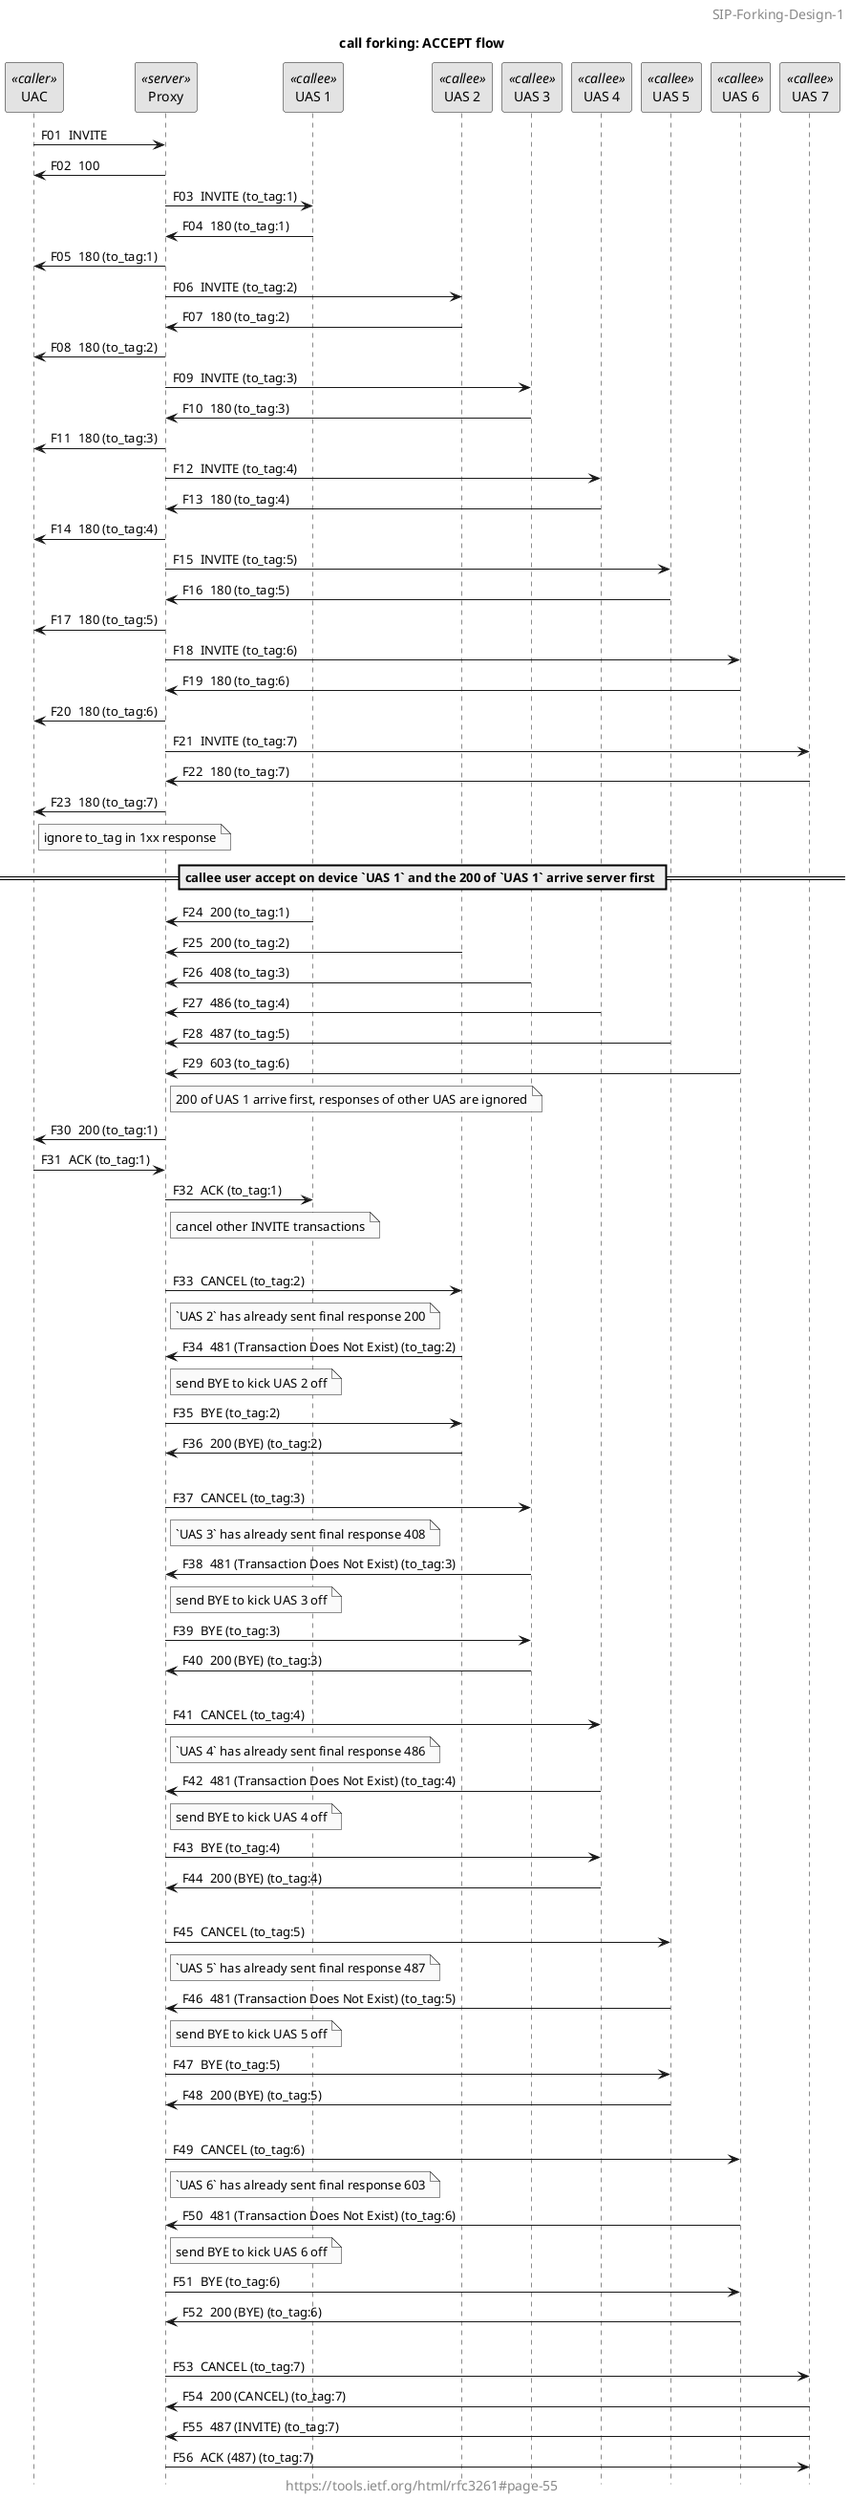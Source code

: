 @startuml
title call forking: ACCEPT flow

skinparam monochrome true
autonumber "F00 "
hide footbox
'skinparam BoxPadding 40

skinparam headerFontSize 14
header SIP-Forking-Design-1

'box "caller"
participant "UAC" as Caller_UAC <<caller>>
'end box

'box "proxy"
participant "Proxy" as Proxy <<server>>
'end box

'box "callee"
participant "UAS 1" as Callee_UAS_1 <<callee>>
participant "UAS 2" as Callee_UAS_2 <<callee>>
participant "UAS 3" as Callee_UAS_3 <<callee>>
participant "UAS 4" as Callee_UAS_4 <<callee>>
participant "UAS 5" as Callee_UAS_5 <<callee>>
participant "UAS 6" as Callee_UAS_6 <<callee>>
participant "UAS 7" as Callee_UAS_7 <<callee>>
'end box

Caller_UAC -> Proxy: INVITE
Caller_UAC <- Proxy: 100

Proxy -> Callee_UAS_1: INVITE (to_tag:1)
Proxy <- Callee_UAS_1: 180 (to_tag:1)
Caller_UAC <- Proxy: 180 (to_tag:1)

Proxy -> Callee_UAS_2: INVITE (to_tag:2)
Proxy <- Callee_UAS_2: 180 (to_tag:2)
Caller_UAC <- Proxy: 180 (to_tag:2)

Proxy -> Callee_UAS_3: INVITE (to_tag:3)
Proxy <- Callee_UAS_3: 180 (to_tag:3)
Caller_UAC <- Proxy: 180 (to_tag:3)

Proxy -> Callee_UAS_4: INVITE (to_tag:4)
Proxy <- Callee_UAS_4: 180 (to_tag:4)
Caller_UAC <- Proxy: 180 (to_tag:4)

Proxy -> Callee_UAS_5: INVITE (to_tag:5)
Proxy <- Callee_UAS_5: 180 (to_tag:5)
Caller_UAC <- Proxy: 180 (to_tag:5)

Proxy -> Callee_UAS_6: INVITE (to_tag:6)
Proxy <- Callee_UAS_6: 180 (to_tag:6)
Caller_UAC <- Proxy: 180 (to_tag:6)

Proxy -> Callee_UAS_7: INVITE (to_tag:7)
Proxy <- Callee_UAS_7: 180 (to_tag:7)
Caller_UAC <- Proxy: 180 (to_tag:7)

note right of Caller_UAC: ignore to_tag in 1xx response

== callee user accept on device `UAS 1` and the 200 of `UAS 1` arrive server first ==

Proxy <- Callee_UAS_1: 200 (to_tag:1)
Proxy <- Callee_UAS_2: 200 (to_tag:2)
Proxy <- Callee_UAS_3: 408 (to_tag:3)
Proxy <- Callee_UAS_4: 486 (to_tag:4)
Proxy <- Callee_UAS_5: 487 (to_tag:5)
Proxy <- Callee_UAS_6: 603 (to_tag:6)
note right of Proxy: 200 of UAS 1 arrive first, responses of other UAS are ignored
Caller_UAC <- Proxy: 200 (to_tag:1)
Caller_UAC -> Proxy: ACK (to_tag:1)
Proxy -> Callee_UAS_1: ACK (to_tag:1)
note right of Proxy: cancel other INVITE transactions
|||
Proxy -> Callee_UAS_2: CANCEL (to_tag:2)
note right of Proxy: `UAS 2` has already sent final response 200
Proxy <- Callee_UAS_2: 481 (Transaction Does Not Exist) (to_tag:2)
note right of Proxy: send BYE to kick UAS 2 off 
Proxy -> Callee_UAS_2: BYE (to_tag:2)
Proxy <- Callee_UAS_2: 200 (BYE) (to_tag:2)
|||
Proxy -> Callee_UAS_3: CANCEL (to_tag:3)
note right of Proxy: `UAS 3` has already sent final response 408
Proxy <- Callee_UAS_3: 481 (Transaction Does Not Exist) (to_tag:3)
note right of Proxy: send BYE to kick UAS 3 off 
Proxy -> Callee_UAS_3: BYE (to_tag:3)
Proxy <- Callee_UAS_3: 200 (BYE) (to_tag:3)
|||
Proxy -> Callee_UAS_4: CANCEL (to_tag:4)
note right of Proxy: `UAS 4` has already sent final response 486
Proxy <- Callee_UAS_4: 481 (Transaction Does Not Exist) (to_tag:4)
note right of Proxy: send BYE to kick UAS 4 off 
Proxy -> Callee_UAS_4: BYE (to_tag:4)
Proxy <- Callee_UAS_4: 200 (BYE) (to_tag:4)
|||
Proxy -> Callee_UAS_5: CANCEL (to_tag:5)
note right of Proxy: `UAS 5` has already sent final response 487
Proxy <- Callee_UAS_5: 481 (Transaction Does Not Exist) (to_tag:5)
note right of Proxy: send BYE to kick UAS 5 off 
Proxy -> Callee_UAS_5: BYE (to_tag:5)
Proxy <- Callee_UAS_5: 200 (BYE) (to_tag:5)
|||
Proxy -> Callee_UAS_6: CANCEL (to_tag:6)
note right of Proxy: `UAS 6` has already sent final response 603
Proxy <- Callee_UAS_6: 481 (Transaction Does Not Exist) (to_tag:6)
note right of Proxy: send BYE to kick UAS 6 off 
Proxy -> Callee_UAS_6: BYE (to_tag:6)
Proxy <- Callee_UAS_6: 200 (BYE) (to_tag:6)
|||
Proxy -> Callee_UAS_7: CANCEL (to_tag:7)
Proxy <- Callee_UAS_7: 200 (CANCEL) (to_tag:7)
Proxy <- Callee_UAS_7: 487 (INVITE) (to_tag:7)
Proxy -> Callee_UAS_7: ACK (487) (to_tag:7)

skinparam footerFontSize 14
footer https://tools.ietf.org/html/rfc3261#page-55

@enduml
